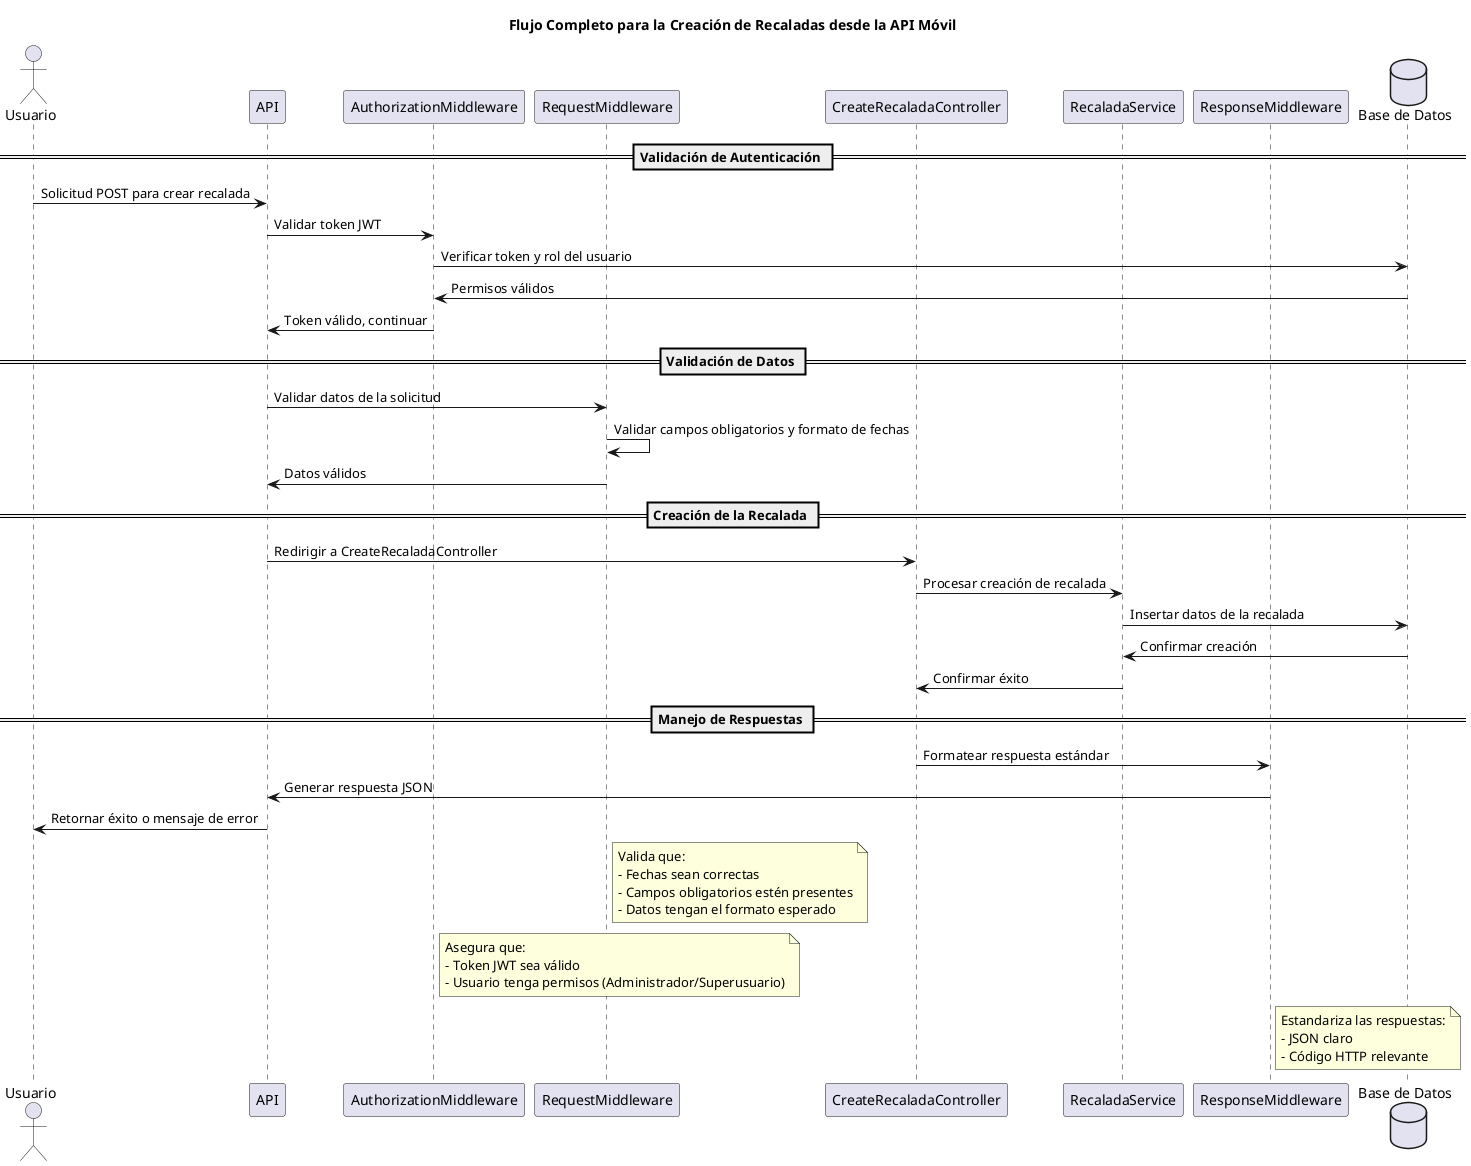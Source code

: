 @startuml Flujo Completo para la Creación de Recaladas desde la API Móvil
title Flujo Completo para la Creación de Recaladas desde la API Móvil

actor Usuario as U
participant "API" as API
participant "AuthorizationMiddleware" as AuthM
participant "RequestMiddleware" as ReqM
participant "CreateRecaladaController" as CreateC
participant "RecaladaService" as RecaladaS
participant "ResponseMiddleware" as ResM
database "Base de Datos" as DB

== Validación de Autenticación ==
U -> API: Solicitud POST para crear recalada
API -> AuthM: Validar token JWT
AuthM -> DB: Verificar token y rol del usuario
DB -> AuthM: Permisos válidos
AuthM -> API: Token válido, continuar

== Validación de Datos ==
API -> ReqM: Validar datos de la solicitud
ReqM -> ReqM: Validar campos obligatorios y formato de fechas
ReqM -> API: Datos válidos

== Creación de la Recalada ==
API -> CreateC: Redirigir a CreateRecaladaController
CreateC -> RecaladaS: Procesar creación de recalada
RecaladaS -> DB: Insertar datos de la recalada
DB -> RecaladaS: Confirmar creación
RecaladaS -> CreateC: Confirmar éxito

== Manejo de Respuestas ==
CreateC -> ResM: Formatear respuesta estándar
ResM -> API: Generar respuesta JSON
API -> U: Retornar éxito o mensaje de error

note right of ReqM
Valida que:
- Fechas sean correctas
- Campos obligatorios estén presentes
- Datos tengan el formato esperado
end note

note right of AuthM
Asegura que:
- Token JWT sea válido
- Usuario tenga permisos (Administrador/Superusuario)
end note

note right of ResM
Estandariza las respuestas:
- JSON claro
- Código HTTP relevante
end note

@enduml
